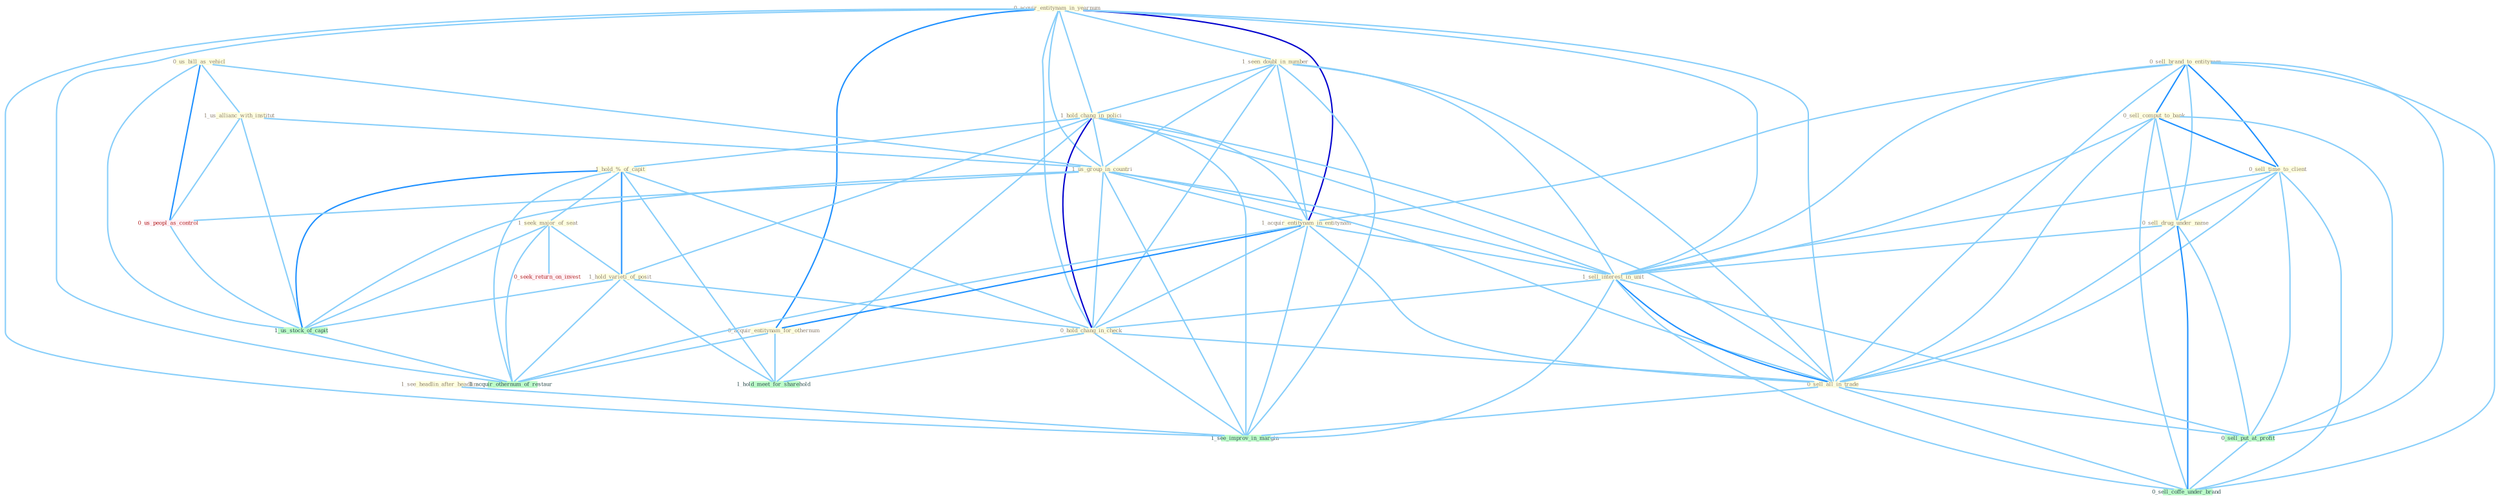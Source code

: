 Graph G{ 
    node
    [shape=polygon,style=filled,width=.5,height=.06,color="#BDFCC9",fixedsize=true,fontsize=4,
    fontcolor="#2f4f4f"];
    {node
    [color="#ffffe0", fontcolor="#8b7d6b"] "0_acquir_entitynam_in_yearnum " "1_seen_doubl_in_number " "0_sell_brand_to_entitynam " "0_sell_comput_to_bank " "1_hold_chang_in_polici " "0_us_bill_as_vehicl " "1_us_allianc_with_institut " "1_hold_%_of_capit " "1_us_group_in_countri " "0_sell_time_to_client " "0_sell_drug_under_name " "1_see_headlin_after_headlin " "1_acquir_entitynam_in_entitynam " "1_seek_major_of_seat " "1_sell_interest_in_unit " "0_acquir_entitynam_for_othernum " "1_hold_varieti_of_posit " "0_hold_chang_in_check " "0_sell_all_in_trade "}
{node [color="#fff0f5", fontcolor="#b22222"] "0_us_peopl_as_control " "0_seek_return_on_invest "}
edge [color="#B0E2FF"];

	"0_acquir_entitynam_in_yearnum " -- "1_seen_doubl_in_number " [w="1", color="#87cefa" ];
	"0_acquir_entitynam_in_yearnum " -- "1_hold_chang_in_polici " [w="1", color="#87cefa" ];
	"0_acquir_entitynam_in_yearnum " -- "1_us_group_in_countri " [w="1", color="#87cefa" ];
	"0_acquir_entitynam_in_yearnum " -- "1_acquir_entitynam_in_entitynam " [w="3", color="#0000cd" , len=0.6];
	"0_acquir_entitynam_in_yearnum " -- "1_sell_interest_in_unit " [w="1", color="#87cefa" ];
	"0_acquir_entitynam_in_yearnum " -- "0_acquir_entitynam_for_othernum " [w="2", color="#1e90ff" , len=0.8];
	"0_acquir_entitynam_in_yearnum " -- "0_hold_chang_in_check " [w="1", color="#87cefa" ];
	"0_acquir_entitynam_in_yearnum " -- "0_sell_all_in_trade " [w="1", color="#87cefa" ];
	"0_acquir_entitynam_in_yearnum " -- "1_see_improv_in_margin " [w="1", color="#87cefa" ];
	"0_acquir_entitynam_in_yearnum " -- "1_acquir_othernum_of_restaur " [w="1", color="#87cefa" ];
	"1_seen_doubl_in_number " -- "1_hold_chang_in_polici " [w="1", color="#87cefa" ];
	"1_seen_doubl_in_number " -- "1_us_group_in_countri " [w="1", color="#87cefa" ];
	"1_seen_doubl_in_number " -- "1_acquir_entitynam_in_entitynam " [w="1", color="#87cefa" ];
	"1_seen_doubl_in_number " -- "1_sell_interest_in_unit " [w="1", color="#87cefa" ];
	"1_seen_doubl_in_number " -- "0_hold_chang_in_check " [w="1", color="#87cefa" ];
	"1_seen_doubl_in_number " -- "0_sell_all_in_trade " [w="1", color="#87cefa" ];
	"1_seen_doubl_in_number " -- "1_see_improv_in_margin " [w="1", color="#87cefa" ];
	"0_sell_brand_to_entitynam " -- "0_sell_comput_to_bank " [w="2", color="#1e90ff" , len=0.8];
	"0_sell_brand_to_entitynam " -- "0_sell_time_to_client " [w="2", color="#1e90ff" , len=0.8];
	"0_sell_brand_to_entitynam " -- "0_sell_drug_under_name " [w="1", color="#87cefa" ];
	"0_sell_brand_to_entitynam " -- "1_acquir_entitynam_in_entitynam " [w="1", color="#87cefa" ];
	"0_sell_brand_to_entitynam " -- "1_sell_interest_in_unit " [w="1", color="#87cefa" ];
	"0_sell_brand_to_entitynam " -- "0_sell_all_in_trade " [w="1", color="#87cefa" ];
	"0_sell_brand_to_entitynam " -- "0_sell_put_at_profit " [w="1", color="#87cefa" ];
	"0_sell_brand_to_entitynam " -- "0_sell_coffe_under_brand " [w="1", color="#87cefa" ];
	"0_sell_comput_to_bank " -- "0_sell_time_to_client " [w="2", color="#1e90ff" , len=0.8];
	"0_sell_comput_to_bank " -- "0_sell_drug_under_name " [w="1", color="#87cefa" ];
	"0_sell_comput_to_bank " -- "1_sell_interest_in_unit " [w="1", color="#87cefa" ];
	"0_sell_comput_to_bank " -- "0_sell_all_in_trade " [w="1", color="#87cefa" ];
	"0_sell_comput_to_bank " -- "0_sell_put_at_profit " [w="1", color="#87cefa" ];
	"0_sell_comput_to_bank " -- "0_sell_coffe_under_brand " [w="1", color="#87cefa" ];
	"1_hold_chang_in_polici " -- "1_hold_%_of_capit " [w="1", color="#87cefa" ];
	"1_hold_chang_in_polici " -- "1_us_group_in_countri " [w="1", color="#87cefa" ];
	"1_hold_chang_in_polici " -- "1_acquir_entitynam_in_entitynam " [w="1", color="#87cefa" ];
	"1_hold_chang_in_polici " -- "1_sell_interest_in_unit " [w="1", color="#87cefa" ];
	"1_hold_chang_in_polici " -- "1_hold_varieti_of_posit " [w="1", color="#87cefa" ];
	"1_hold_chang_in_polici " -- "0_hold_chang_in_check " [w="3", color="#0000cd" , len=0.6];
	"1_hold_chang_in_polici " -- "0_sell_all_in_trade " [w="1", color="#87cefa" ];
	"1_hold_chang_in_polici " -- "1_see_improv_in_margin " [w="1", color="#87cefa" ];
	"1_hold_chang_in_polici " -- "1_hold_meet_for_sharehold " [w="1", color="#87cefa" ];
	"0_us_bill_as_vehicl " -- "1_us_allianc_with_institut " [w="1", color="#87cefa" ];
	"0_us_bill_as_vehicl " -- "1_us_group_in_countri " [w="1", color="#87cefa" ];
	"0_us_bill_as_vehicl " -- "0_us_peopl_as_control " [w="2", color="#1e90ff" , len=0.8];
	"0_us_bill_as_vehicl " -- "1_us_stock_of_capit " [w="1", color="#87cefa" ];
	"1_us_allianc_with_institut " -- "1_us_group_in_countri " [w="1", color="#87cefa" ];
	"1_us_allianc_with_institut " -- "0_us_peopl_as_control " [w="1", color="#87cefa" ];
	"1_us_allianc_with_institut " -- "1_us_stock_of_capit " [w="1", color="#87cefa" ];
	"1_hold_%_of_capit " -- "1_seek_major_of_seat " [w="1", color="#87cefa" ];
	"1_hold_%_of_capit " -- "1_hold_varieti_of_posit " [w="2", color="#1e90ff" , len=0.8];
	"1_hold_%_of_capit " -- "0_hold_chang_in_check " [w="1", color="#87cefa" ];
	"1_hold_%_of_capit " -- "1_us_stock_of_capit " [w="2", color="#1e90ff" , len=0.8];
	"1_hold_%_of_capit " -- "1_hold_meet_for_sharehold " [w="1", color="#87cefa" ];
	"1_hold_%_of_capit " -- "1_acquir_othernum_of_restaur " [w="1", color="#87cefa" ];
	"1_us_group_in_countri " -- "1_acquir_entitynam_in_entitynam " [w="1", color="#87cefa" ];
	"1_us_group_in_countri " -- "1_sell_interest_in_unit " [w="1", color="#87cefa" ];
	"1_us_group_in_countri " -- "0_hold_chang_in_check " [w="1", color="#87cefa" ];
	"1_us_group_in_countri " -- "0_sell_all_in_trade " [w="1", color="#87cefa" ];
	"1_us_group_in_countri " -- "0_us_peopl_as_control " [w="1", color="#87cefa" ];
	"1_us_group_in_countri " -- "1_us_stock_of_capit " [w="1", color="#87cefa" ];
	"1_us_group_in_countri " -- "1_see_improv_in_margin " [w="1", color="#87cefa" ];
	"0_sell_time_to_client " -- "0_sell_drug_under_name " [w="1", color="#87cefa" ];
	"0_sell_time_to_client " -- "1_sell_interest_in_unit " [w="1", color="#87cefa" ];
	"0_sell_time_to_client " -- "0_sell_all_in_trade " [w="1", color="#87cefa" ];
	"0_sell_time_to_client " -- "0_sell_put_at_profit " [w="1", color="#87cefa" ];
	"0_sell_time_to_client " -- "0_sell_coffe_under_brand " [w="1", color="#87cefa" ];
	"0_sell_drug_under_name " -- "1_sell_interest_in_unit " [w="1", color="#87cefa" ];
	"0_sell_drug_under_name " -- "0_sell_all_in_trade " [w="1", color="#87cefa" ];
	"0_sell_drug_under_name " -- "0_sell_put_at_profit " [w="1", color="#87cefa" ];
	"0_sell_drug_under_name " -- "0_sell_coffe_under_brand " [w="2", color="#1e90ff" , len=0.8];
	"1_see_headlin_after_headlin " -- "1_see_improv_in_margin " [w="1", color="#87cefa" ];
	"1_acquir_entitynam_in_entitynam " -- "1_sell_interest_in_unit " [w="1", color="#87cefa" ];
	"1_acquir_entitynam_in_entitynam " -- "0_acquir_entitynam_for_othernum " [w="2", color="#1e90ff" , len=0.8];
	"1_acquir_entitynam_in_entitynam " -- "0_hold_chang_in_check " [w="1", color="#87cefa" ];
	"1_acquir_entitynam_in_entitynam " -- "0_sell_all_in_trade " [w="1", color="#87cefa" ];
	"1_acquir_entitynam_in_entitynam " -- "1_see_improv_in_margin " [w="1", color="#87cefa" ];
	"1_acquir_entitynam_in_entitynam " -- "1_acquir_othernum_of_restaur " [w="1", color="#87cefa" ];
	"1_seek_major_of_seat " -- "1_hold_varieti_of_posit " [w="1", color="#87cefa" ];
	"1_seek_major_of_seat " -- "0_seek_return_on_invest " [w="1", color="#87cefa" ];
	"1_seek_major_of_seat " -- "1_us_stock_of_capit " [w="1", color="#87cefa" ];
	"1_seek_major_of_seat " -- "1_acquir_othernum_of_restaur " [w="1", color="#87cefa" ];
	"1_sell_interest_in_unit " -- "0_hold_chang_in_check " [w="1", color="#87cefa" ];
	"1_sell_interest_in_unit " -- "0_sell_all_in_trade " [w="2", color="#1e90ff" , len=0.8];
	"1_sell_interest_in_unit " -- "0_sell_put_at_profit " [w="1", color="#87cefa" ];
	"1_sell_interest_in_unit " -- "1_see_improv_in_margin " [w="1", color="#87cefa" ];
	"1_sell_interest_in_unit " -- "0_sell_coffe_under_brand " [w="1", color="#87cefa" ];
	"0_acquir_entitynam_for_othernum " -- "1_hold_meet_for_sharehold " [w="1", color="#87cefa" ];
	"0_acquir_entitynam_for_othernum " -- "1_acquir_othernum_of_restaur " [w="1", color="#87cefa" ];
	"1_hold_varieti_of_posit " -- "0_hold_chang_in_check " [w="1", color="#87cefa" ];
	"1_hold_varieti_of_posit " -- "1_us_stock_of_capit " [w="1", color="#87cefa" ];
	"1_hold_varieti_of_posit " -- "1_hold_meet_for_sharehold " [w="1", color="#87cefa" ];
	"1_hold_varieti_of_posit " -- "1_acquir_othernum_of_restaur " [w="1", color="#87cefa" ];
	"0_hold_chang_in_check " -- "0_sell_all_in_trade " [w="1", color="#87cefa" ];
	"0_hold_chang_in_check " -- "1_see_improv_in_margin " [w="1", color="#87cefa" ];
	"0_hold_chang_in_check " -- "1_hold_meet_for_sharehold " [w="1", color="#87cefa" ];
	"0_sell_all_in_trade " -- "0_sell_put_at_profit " [w="1", color="#87cefa" ];
	"0_sell_all_in_trade " -- "1_see_improv_in_margin " [w="1", color="#87cefa" ];
	"0_sell_all_in_trade " -- "0_sell_coffe_under_brand " [w="1", color="#87cefa" ];
	"0_us_peopl_as_control " -- "1_us_stock_of_capit " [w="1", color="#87cefa" ];
	"0_sell_put_at_profit " -- "0_sell_coffe_under_brand " [w="1", color="#87cefa" ];
	"1_us_stock_of_capit " -- "1_acquir_othernum_of_restaur " [w="1", color="#87cefa" ];
}